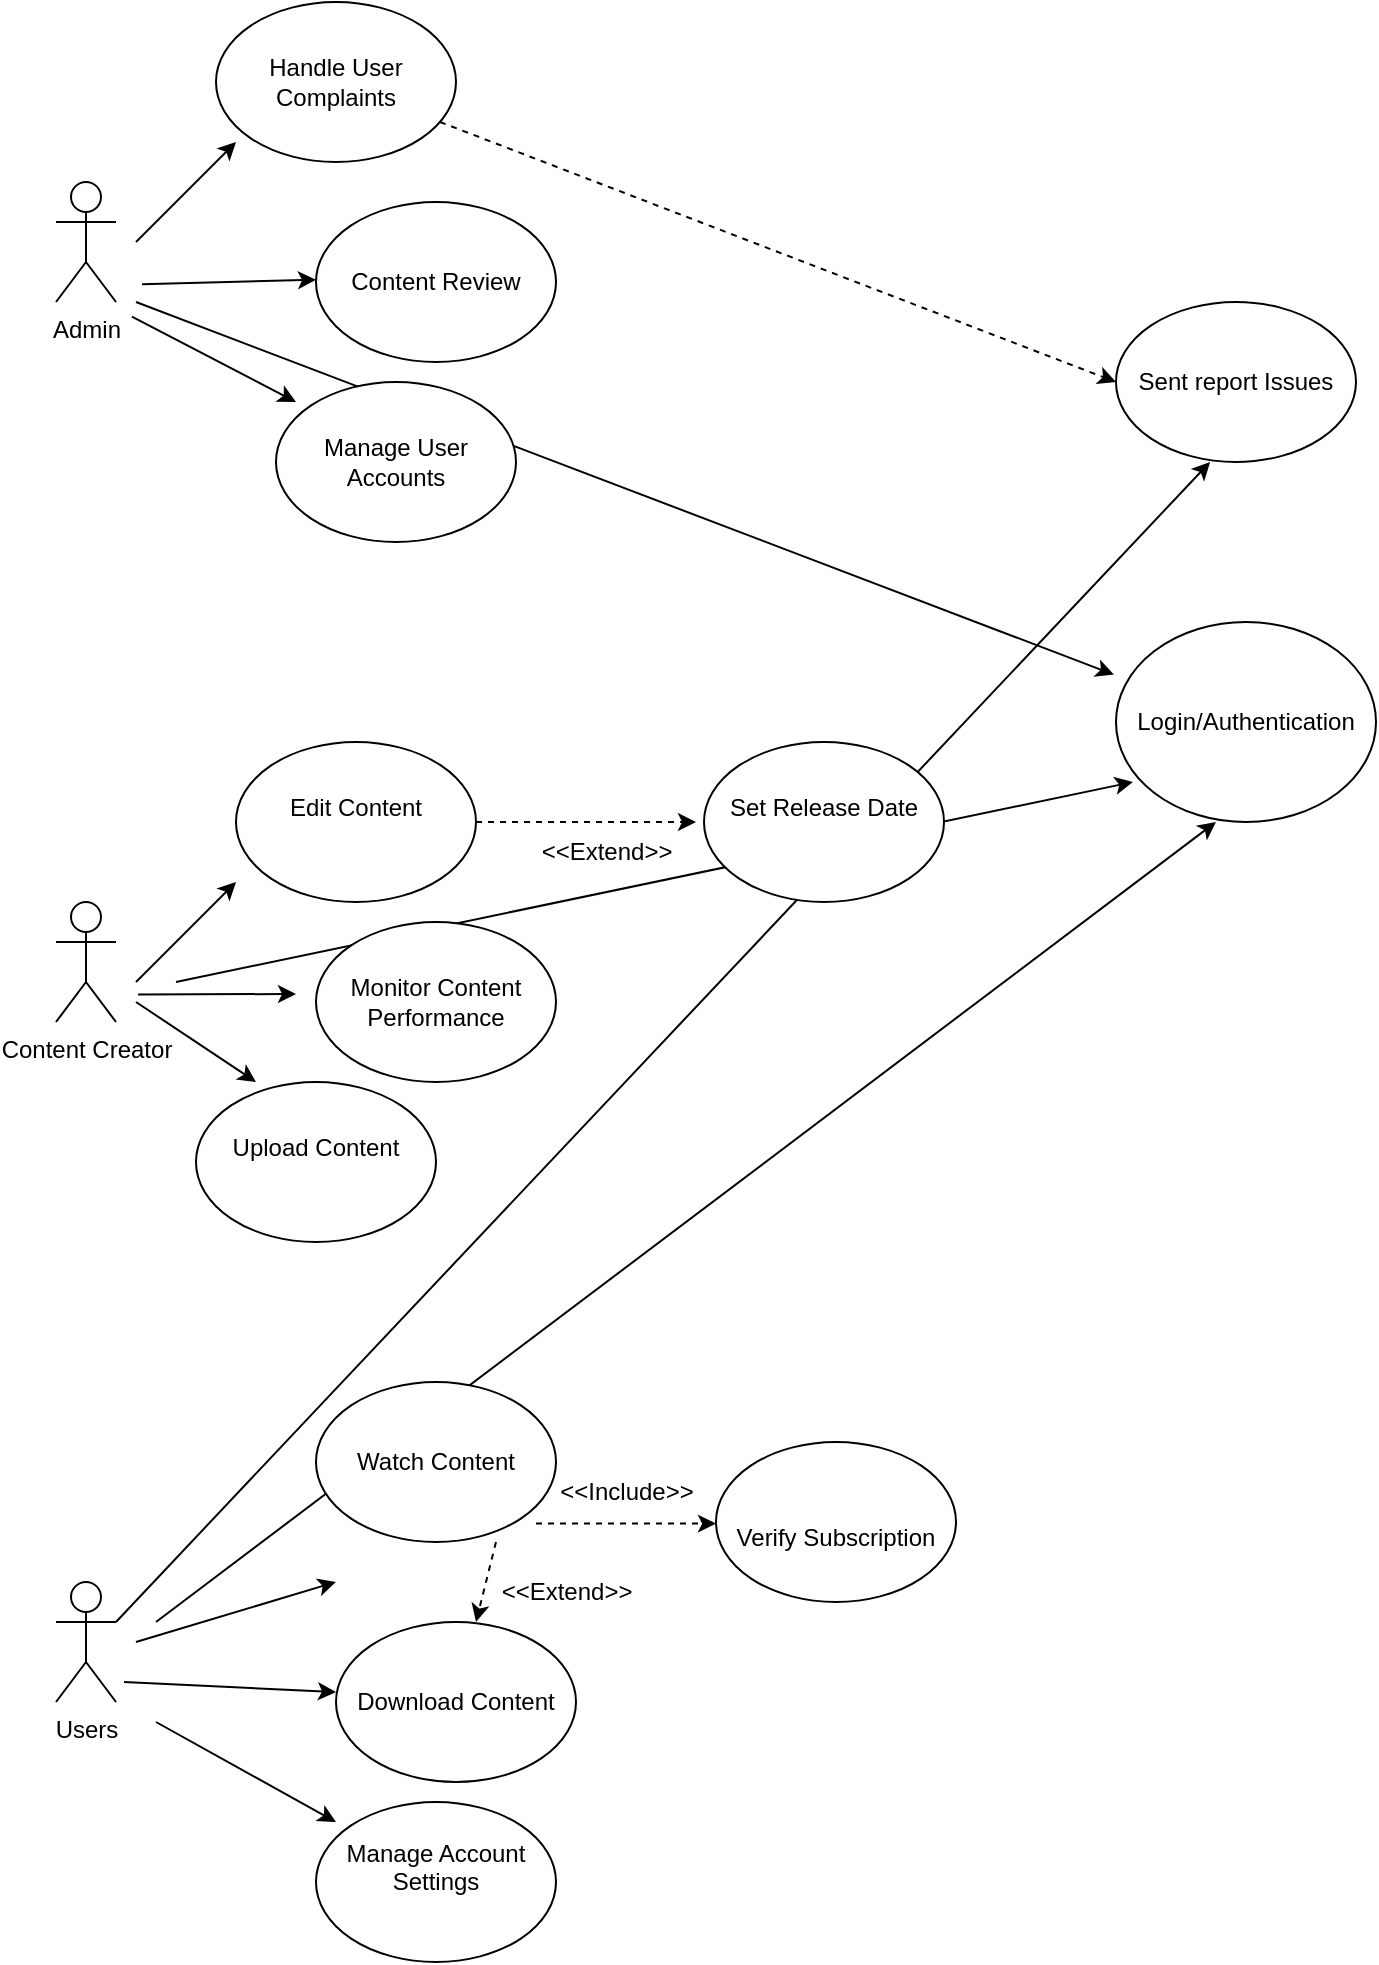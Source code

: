 <mxfile version="26.0.16">
  <diagram name="Page-1" id="Q2FbuiBHk5afBF6Iqohb">
    <mxGraphModel dx="1303" dy="906" grid="1" gridSize="10" guides="1" tooltips="1" connect="1" arrows="1" fold="1" page="1" pageScale="1" pageWidth="827" pageHeight="1169" math="0" shadow="0">
      <root>
        <mxCell id="0" />
        <mxCell id="1" parent="0" />
        <mxCell id="KgeXTdm4OTnw-FtRKd3V-1" value="Admin" style="shape=umlActor;verticalLabelPosition=bottom;verticalAlign=top;html=1;outlineConnect=0;" vertex="1" parent="1">
          <mxGeometry x="30" y="110" width="30" height="60" as="geometry" />
        </mxCell>
        <mxCell id="KgeXTdm4OTnw-FtRKd3V-2" value="Content Creator" style="shape=umlActor;verticalLabelPosition=bottom;verticalAlign=top;html=1;outlineConnect=0;" vertex="1" parent="1">
          <mxGeometry x="30" y="470" width="30" height="60" as="geometry" />
        </mxCell>
        <mxCell id="KgeXTdm4OTnw-FtRKd3V-5" value="Users" style="shape=umlActor;verticalLabelPosition=bottom;verticalAlign=top;html=1;outlineConnect=0;" vertex="1" parent="1">
          <mxGeometry x="30" y="810" width="30" height="60" as="geometry" />
        </mxCell>
        <mxCell id="KgeXTdm4OTnw-FtRKd3V-12" value="" style="endArrow=classic;html=1;rounded=0;" edge="1" parent="1">
          <mxGeometry width="50" height="50" relative="1" as="geometry">
            <mxPoint x="80" y="880" as="sourcePoint" />
            <mxPoint x="170" y="930" as="targetPoint" />
          </mxGeometry>
        </mxCell>
        <mxCell id="KgeXTdm4OTnw-FtRKd3V-13" value="Download Content" style="ellipse;whiteSpace=wrap;html=1;" vertex="1" parent="1">
          <mxGeometry x="170" y="830" width="120" height="80" as="geometry" />
        </mxCell>
        <mxCell id="KgeXTdm4OTnw-FtRKd3V-14" value="" style="endArrow=classic;html=1;rounded=0;" edge="1" parent="1">
          <mxGeometry width="50" height="50" relative="1" as="geometry">
            <mxPoint x="70" y="840" as="sourcePoint" />
            <mxPoint x="170" y="810" as="targetPoint" />
          </mxGeometry>
        </mxCell>
        <mxCell id="KgeXTdm4OTnw-FtRKd3V-15" value="&#xa;Manage Account Settings&#xa;&#xa;" style="ellipse;whiteSpace=wrap;html=1;" vertex="1" parent="1">
          <mxGeometry x="160" y="920" width="120" height="80" as="geometry" />
        </mxCell>
        <mxCell id="KgeXTdm4OTnw-FtRKd3V-16" value="" style="endArrow=classic;html=1;rounded=0;entryX=0.05;entryY=0.313;entryDx=0;entryDy=0;entryPerimeter=0;" edge="1" parent="1">
          <mxGeometry width="50" height="50" relative="1" as="geometry">
            <mxPoint x="64" y="860" as="sourcePoint" />
            <mxPoint x="170" y="865.04" as="targetPoint" />
          </mxGeometry>
        </mxCell>
        <mxCell id="KgeXTdm4OTnw-FtRKd3V-35" style="edgeStyle=orthogonalEdgeStyle;rounded=0;orthogonalLoop=1;jettySize=auto;html=1;dashed=1;" edge="1" parent="1" source="KgeXTdm4OTnw-FtRKd3V-17">
          <mxGeometry relative="1" as="geometry">
            <mxPoint x="350" y="430" as="targetPoint" />
          </mxGeometry>
        </mxCell>
        <mxCell id="KgeXTdm4OTnw-FtRKd3V-17" value="&#xa;Edit Content&#xa;&#xa;" style="ellipse;whiteSpace=wrap;html=1;" vertex="1" parent="1">
          <mxGeometry x="120" y="390" width="120" height="80" as="geometry" />
        </mxCell>
        <mxCell id="KgeXTdm4OTnw-FtRKd3V-18" value="&#xa;Upload Content&#xa;&#xa;" style="ellipse;whiteSpace=wrap;html=1;" vertex="1" parent="1">
          <mxGeometry x="100" y="560" width="120" height="80" as="geometry" />
        </mxCell>
        <mxCell id="KgeXTdm4OTnw-FtRKd3V-20" value="Content Review" style="ellipse;whiteSpace=wrap;html=1;" vertex="1" parent="1">
          <mxGeometry x="160" y="120" width="120" height="80" as="geometry" />
        </mxCell>
        <mxCell id="KgeXTdm4OTnw-FtRKd3V-22" value="Handle User Complaints" style="ellipse;whiteSpace=wrap;html=1;" vertex="1" parent="1">
          <mxGeometry x="110" y="20" width="120" height="80" as="geometry" />
        </mxCell>
        <mxCell id="KgeXTdm4OTnw-FtRKd3V-23" value="" style="endArrow=classic;html=1;rounded=0;" edge="1" parent="1">
          <mxGeometry width="50" height="50" relative="1" as="geometry">
            <mxPoint x="70" y="510" as="sourcePoint" />
            <mxPoint x="120" y="460" as="targetPoint" />
          </mxGeometry>
        </mxCell>
        <mxCell id="KgeXTdm4OTnw-FtRKd3V-24" value="" style="endArrow=classic;html=1;rounded=0;" edge="1" parent="1">
          <mxGeometry width="50" height="50" relative="1" as="geometry">
            <mxPoint x="71.04" y="516.24" as="sourcePoint" />
            <mxPoint x="150" y="516" as="targetPoint" />
          </mxGeometry>
        </mxCell>
        <mxCell id="KgeXTdm4OTnw-FtRKd3V-25" value="" style="endArrow=classic;html=1;rounded=0;" edge="1" parent="1">
          <mxGeometry width="50" height="50" relative="1" as="geometry">
            <mxPoint x="70" y="520" as="sourcePoint" />
            <mxPoint x="130" y="560" as="targetPoint" />
          </mxGeometry>
        </mxCell>
        <mxCell id="KgeXTdm4OTnw-FtRKd3V-26" value="" style="endArrow=classic;html=1;rounded=0;" edge="1" parent="1">
          <mxGeometry width="50" height="50" relative="1" as="geometry">
            <mxPoint x="70" y="140" as="sourcePoint" />
            <mxPoint x="120" y="90" as="targetPoint" />
          </mxGeometry>
        </mxCell>
        <mxCell id="KgeXTdm4OTnw-FtRKd3V-27" value="" style="endArrow=classic;html=1;rounded=0;entryX=0.308;entryY=-0.028;entryDx=0;entryDy=0;entryPerimeter=0;" edge="1" parent="1">
          <mxGeometry width="50" height="50" relative="1" as="geometry">
            <mxPoint x="73.04" y="161.12" as="sourcePoint" />
            <mxPoint x="160.0" y="158.88" as="targetPoint" />
          </mxGeometry>
        </mxCell>
        <mxCell id="KgeXTdm4OTnw-FtRKd3V-28" value="" style="endArrow=classic;html=1;rounded=0;entryX=0.017;entryY=0.284;entryDx=0;entryDy=0;entryPerimeter=0;" edge="1" parent="1">
          <mxGeometry width="50" height="50" relative="1" as="geometry">
            <mxPoint x="67.96" y="177.28" as="sourcePoint" />
            <mxPoint x="150.0" y="220.0" as="targetPoint" />
          </mxGeometry>
        </mxCell>
        <mxCell id="KgeXTdm4OTnw-FtRKd3V-29" value="&lt;span style=&quot;font-weight: normal;&quot;&gt;&lt;br&gt; &lt;span data-end=&quot;1769&quot; data-start=&quot;1746&quot;&gt;Verify Subscription&lt;/span&gt;&lt;br&gt;&lt;/span&gt;" style="ellipse;whiteSpace=wrap;html=1;fontStyle=1" vertex="1" parent="1">
          <mxGeometry x="360" y="740" width="120" height="80" as="geometry" />
        </mxCell>
        <mxCell id="KgeXTdm4OTnw-FtRKd3V-30" value="" style="endArrow=classic;html=1;rounded=0;dashed=1;" edge="1" parent="1">
          <mxGeometry width="50" height="50" relative="1" as="geometry">
            <mxPoint x="270" y="780.81" as="sourcePoint" />
            <mxPoint x="360" y="780.81" as="targetPoint" />
          </mxGeometry>
        </mxCell>
        <mxCell id="KgeXTdm4OTnw-FtRKd3V-31" value="&amp;lt;&amp;lt;Include&amp;gt;&amp;gt;" style="text;html=1;align=center;verticalAlign=middle;resizable=0;points=[];autosize=1;strokeColor=none;fillColor=none;" vertex="1" parent="1">
          <mxGeometry x="270" y="750" width="90" height="30" as="geometry" />
        </mxCell>
        <mxCell id="KgeXTdm4OTnw-FtRKd3V-33" value="" style="endArrow=classic;html=1;rounded=0;dashed=1;" edge="1" parent="1">
          <mxGeometry width="50" height="50" relative="1" as="geometry">
            <mxPoint x="250" y="790" as="sourcePoint" />
            <mxPoint x="240" y="830" as="targetPoint" />
            <Array as="points">
              <mxPoint x="240" y="830" />
            </Array>
          </mxGeometry>
        </mxCell>
        <mxCell id="KgeXTdm4OTnw-FtRKd3V-34" value="&amp;lt;&amp;lt;Extend&amp;gt;&amp;gt;" style="text;html=1;align=center;verticalAlign=middle;resizable=0;points=[];autosize=1;strokeColor=none;fillColor=none;" vertex="1" parent="1">
          <mxGeometry x="240" y="800" width="90" height="30" as="geometry" />
        </mxCell>
        <mxCell id="KgeXTdm4OTnw-FtRKd3V-37" value="&amp;lt;&amp;lt;Extend&amp;gt;&amp;gt;" style="text;html=1;align=center;verticalAlign=middle;resizable=0;points=[];autosize=1;strokeColor=none;fillColor=none;" vertex="1" parent="1">
          <mxGeometry x="260" y="430" width="90" height="30" as="geometry" />
        </mxCell>
        <mxCell id="KgeXTdm4OTnw-FtRKd3V-38" value="Login/Authentication" style="ellipse;whiteSpace=wrap;html=1;" vertex="1" parent="1">
          <mxGeometry x="560" y="330" width="130" height="100" as="geometry" />
        </mxCell>
        <mxCell id="KgeXTdm4OTnw-FtRKd3V-40" value="&lt;br&gt;Sent report Issues&lt;div&gt;&lt;br/&gt;&lt;/div&gt;" style="ellipse;whiteSpace=wrap;html=1;" vertex="1" parent="1">
          <mxGeometry x="560" y="170" width="120" height="80" as="geometry" />
        </mxCell>
        <mxCell id="KgeXTdm4OTnw-FtRKd3V-41" value="" style="endArrow=classic;html=1;rounded=0;entryX=0;entryY=0.5;entryDx=0;entryDy=0;dashed=1;" edge="1" parent="1" source="KgeXTdm4OTnw-FtRKd3V-22" target="KgeXTdm4OTnw-FtRKd3V-40">
          <mxGeometry width="50" height="50" relative="1" as="geometry">
            <mxPoint x="360" y="200" as="sourcePoint" />
            <mxPoint x="470" y="280" as="targetPoint" />
          </mxGeometry>
        </mxCell>
        <mxCell id="KgeXTdm4OTnw-FtRKd3V-42" value="" style="endArrow=classic;html=1;rounded=0;exitX=1;exitY=0.333;exitDx=0;exitDy=0;exitPerimeter=0;entryX=0.392;entryY=1;entryDx=0;entryDy=0;entryPerimeter=0;" edge="1" parent="1" source="KgeXTdm4OTnw-FtRKd3V-5" target="KgeXTdm4OTnw-FtRKd3V-40">
          <mxGeometry width="50" height="50" relative="1" as="geometry">
            <mxPoint x="350" y="500" as="sourcePoint" />
            <mxPoint x="400" y="450" as="targetPoint" />
          </mxGeometry>
        </mxCell>
        <mxCell id="KgeXTdm4OTnw-FtRKd3V-43" value="" style="endArrow=classic;html=1;rounded=0;entryX=-0.008;entryY=0.263;entryDx=0;entryDy=0;entryPerimeter=0;" edge="1" parent="1" target="KgeXTdm4OTnw-FtRKd3V-38">
          <mxGeometry width="50" height="50" relative="1" as="geometry">
            <mxPoint x="70" y="170" as="sourcePoint" />
            <mxPoint x="470" y="320" as="targetPoint" />
          </mxGeometry>
        </mxCell>
        <mxCell id="KgeXTdm4OTnw-FtRKd3V-21" value="Manage User Accounts" style="ellipse;whiteSpace=wrap;html=1;" vertex="1" parent="1">
          <mxGeometry x="140" y="210" width="120" height="80" as="geometry" />
        </mxCell>
        <mxCell id="KgeXTdm4OTnw-FtRKd3V-44" value="" style="endArrow=classic;html=1;rounded=0;entryX=0.308;entryY=0.925;entryDx=0;entryDy=0;entryPerimeter=0;" edge="1" parent="1">
          <mxGeometry width="50" height="50" relative="1" as="geometry">
            <mxPoint x="90" y="510" as="sourcePoint" />
            <mxPoint x="568.48" y="410" as="targetPoint" />
          </mxGeometry>
        </mxCell>
        <mxCell id="KgeXTdm4OTnw-FtRKd3V-36" value="&#xa;Set Release Date&#xa;&#xa;" style="ellipse;whiteSpace=wrap;html=1;" vertex="1" parent="1">
          <mxGeometry x="354" y="390" width="120" height="80" as="geometry" />
        </mxCell>
        <mxCell id="KgeXTdm4OTnw-FtRKd3V-19" value="Monitor Content Performance" style="ellipse;whiteSpace=wrap;html=1;" vertex="1" parent="1">
          <mxGeometry x="160" y="480" width="120" height="80" as="geometry" />
        </mxCell>
        <mxCell id="KgeXTdm4OTnw-FtRKd3V-45" value="" style="endArrow=classic;html=1;rounded=0;" edge="1" parent="1">
          <mxGeometry width="50" height="50" relative="1" as="geometry">
            <mxPoint x="80" y="830" as="sourcePoint" />
            <mxPoint x="610" y="430" as="targetPoint" />
          </mxGeometry>
        </mxCell>
        <mxCell id="KgeXTdm4OTnw-FtRKd3V-9" value="Watch Content" style="ellipse;whiteSpace=wrap;html=1;" vertex="1" parent="1">
          <mxGeometry x="160" y="710" width="120" height="80" as="geometry" />
        </mxCell>
      </root>
    </mxGraphModel>
  </diagram>
</mxfile>
